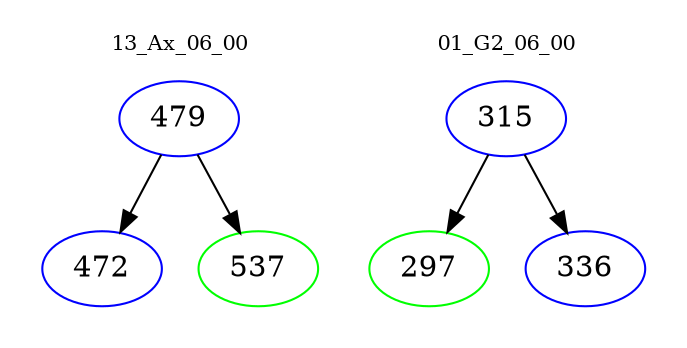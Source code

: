 digraph{
subgraph cluster_0 {
color = white
label = "13_Ax_06_00";
fontsize=10;
T0_479 [label="479", color="blue"]
T0_479 -> T0_472 [color="black"]
T0_472 [label="472", color="blue"]
T0_479 -> T0_537 [color="black"]
T0_537 [label="537", color="green"]
}
subgraph cluster_1 {
color = white
label = "01_G2_06_00";
fontsize=10;
T1_315 [label="315", color="blue"]
T1_315 -> T1_297 [color="black"]
T1_297 [label="297", color="green"]
T1_315 -> T1_336 [color="black"]
T1_336 [label="336", color="blue"]
}
}
